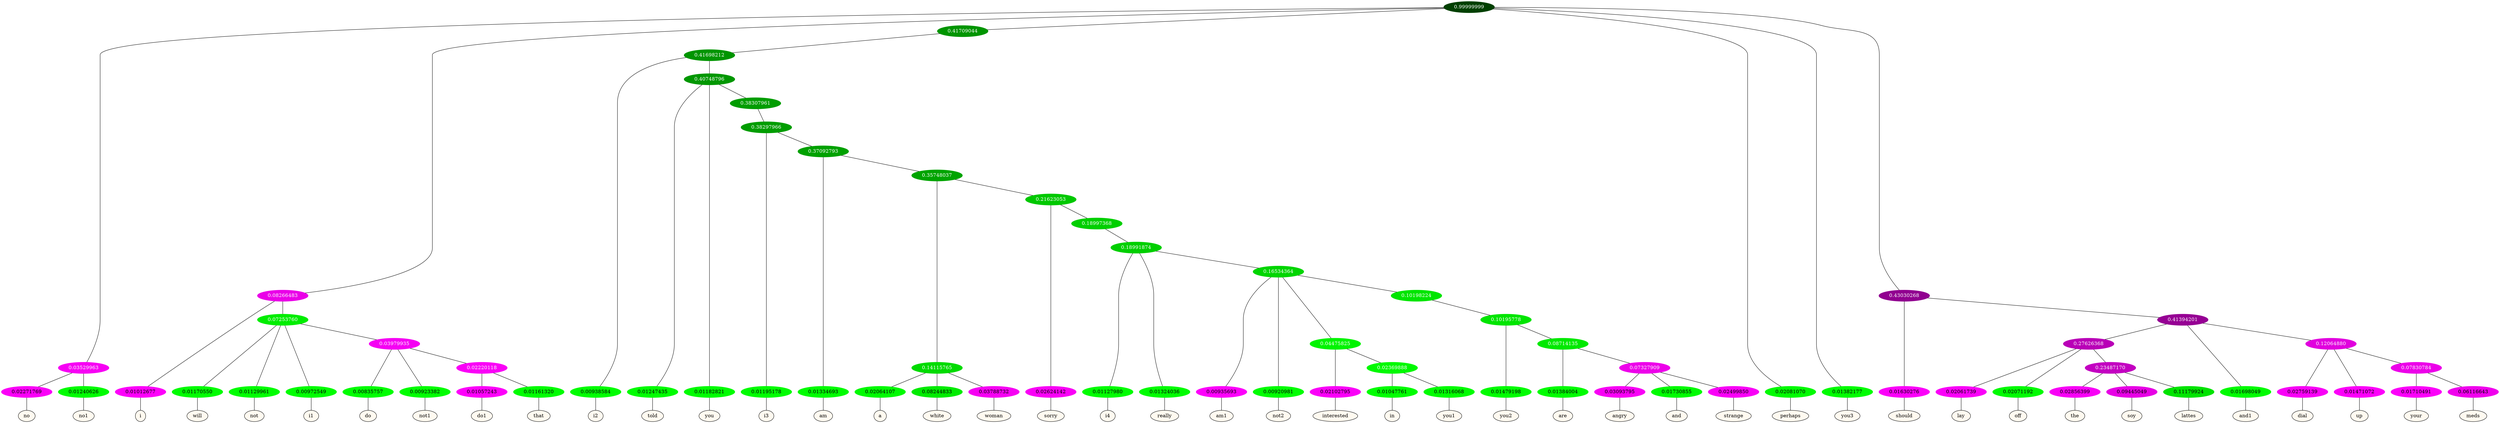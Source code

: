 graph {
	node [format=png height=0.15 nodesep=0.001 ordering=out overlap=prism overlap_scaling=0.01 ranksep=0.001 ratio=0.2 style=filled width=0.15]
	{
		rank=same
		a_w_7 [label=no color=black fillcolor=floralwhite style="filled,solid"]
		a_w_8 [label=no1 color=black fillcolor=floralwhite style="filled,solid"]
		a_w_9 [label=i color=black fillcolor=floralwhite style="filled,solid"]
		a_w_14 [label=will color=black fillcolor=floralwhite style="filled,solid"]
		a_w_15 [label=not color=black fillcolor=floralwhite style="filled,solid"]
		a_w_16 [label=i1 color=black fillcolor=floralwhite style="filled,solid"]
		a_w_23 [label=do color=black fillcolor=floralwhite style="filled,solid"]
		a_w_24 [label=not1 color=black fillcolor=floralwhite style="filled,solid"]
		a_w_35 [label=do1 color=black fillcolor=floralwhite style="filled,solid"]
		a_w_36 [label=that color=black fillcolor=floralwhite style="filled,solid"]
		a_w_18 [label=i2 color=black fillcolor=floralwhite style="filled,solid"]
		a_w_26 [label=told color=black fillcolor=floralwhite style="filled,solid"]
		a_w_27 [label=you color=black fillcolor=floralwhite style="filled,solid"]
		a_w_43 [label=i3 color=black fillcolor=floralwhite style="filled,solid"]
		a_w_45 [label=am color=black fillcolor=floralwhite style="filled,solid"]
		a_w_49 [label=a color=black fillcolor=floralwhite style="filled,solid"]
		a_w_50 [label=white color=black fillcolor=floralwhite style="filled,solid"]
		a_w_51 [label=woman color=black fillcolor=floralwhite style="filled,solid"]
		a_w_52 [label=sorry color=black fillcolor=floralwhite style="filled,solid"]
		a_w_55 [label=i4 color=black fillcolor=floralwhite style="filled,solid"]
		a_w_56 [label=really color=black fillcolor=floralwhite style="filled,solid"]
		a_w_58 [label=am1 color=black fillcolor=floralwhite style="filled,solid"]
		a_w_59 [label=not2 color=black fillcolor=floralwhite style="filled,solid"]
		a_w_62 [label=interested color=black fillcolor=floralwhite style="filled,solid"]
		a_w_65 [label=in color=black fillcolor=floralwhite style="filled,solid"]
		a_w_66 [label=you1 color=black fillcolor=floralwhite style="filled,solid"]
		a_w_67 [label=you2 color=black fillcolor=floralwhite style="filled,solid"]
		a_w_69 [label=are color=black fillcolor=floralwhite style="filled,solid"]
		a_w_71 [label=angry color=black fillcolor=floralwhite style="filled,solid"]
		a_w_72 [label=and color=black fillcolor=floralwhite style="filled,solid"]
		a_w_73 [label=strange color=black fillcolor=floralwhite style="filled,solid"]
		a_w_4 [label=perhaps color=black fillcolor=floralwhite style="filled,solid"]
		a_w_5 [label=you3 color=black fillcolor=floralwhite style="filled,solid"]
		a_w_12 [label=should color=black fillcolor=floralwhite style="filled,solid"]
		a_w_29 [label=lay color=black fillcolor=floralwhite style="filled,solid"]
		a_w_30 [label=off color=black fillcolor=floralwhite style="filled,solid"]
		a_w_38 [label=the color=black fillcolor=floralwhite style="filled,solid"]
		a_w_39 [label=soy color=black fillcolor=floralwhite style="filled,solid"]
		a_w_40 [label=lattes color=black fillcolor=floralwhite style="filled,solid"]
		a_w_21 [label=and1 color=black fillcolor=floralwhite style="filled,solid"]
		a_w_32 [label=dial color=black fillcolor=floralwhite style="filled,solid"]
		a_w_33 [label=up color=black fillcolor=floralwhite style="filled,solid"]
		a_w_41 [label=your color=black fillcolor=floralwhite style="filled,solid"]
		a_w_42 [label=meds color=black fillcolor=floralwhite style="filled,solid"]
	}
	a_n_7 -- a_w_7
	a_n_8 -- a_w_8
	a_n_9 -- a_w_9
	a_n_14 -- a_w_14
	a_n_15 -- a_w_15
	a_n_16 -- a_w_16
	a_n_23 -- a_w_23
	a_n_24 -- a_w_24
	a_n_35 -- a_w_35
	a_n_36 -- a_w_36
	a_n_18 -- a_w_18
	a_n_26 -- a_w_26
	a_n_27 -- a_w_27
	a_n_43 -- a_w_43
	a_n_45 -- a_w_45
	a_n_49 -- a_w_49
	a_n_50 -- a_w_50
	a_n_51 -- a_w_51
	a_n_52 -- a_w_52
	a_n_55 -- a_w_55
	a_n_56 -- a_w_56
	a_n_58 -- a_w_58
	a_n_59 -- a_w_59
	a_n_62 -- a_w_62
	a_n_65 -- a_w_65
	a_n_66 -- a_w_66
	a_n_67 -- a_w_67
	a_n_69 -- a_w_69
	a_n_71 -- a_w_71
	a_n_72 -- a_w_72
	a_n_73 -- a_w_73
	a_n_4 -- a_w_4
	a_n_5 -- a_w_5
	a_n_12 -- a_w_12
	a_n_29 -- a_w_29
	a_n_30 -- a_w_30
	a_n_38 -- a_w_38
	a_n_39 -- a_w_39
	a_n_40 -- a_w_40
	a_n_21 -- a_w_21
	a_n_32 -- a_w_32
	a_n_33 -- a_w_33
	a_n_41 -- a_w_41
	a_n_42 -- a_w_42
	{
		rank=same
		a_n_7 [label=0.02271769 color="0.835 1.000 0.977" fontcolor=black]
		a_n_8 [label=0.01240626 color="0.334 1.000 0.988" fontcolor=black]
		a_n_9 [label=0.01012677 color="0.835 1.000 0.990" fontcolor=black]
		a_n_14 [label=0.01170550 color="0.334 1.000 0.988" fontcolor=black]
		a_n_15 [label=0.01129961 color="0.334 1.000 0.989" fontcolor=black]
		a_n_16 [label=0.00972549 color="0.334 1.000 0.990" fontcolor=black]
		a_n_23 [label=0.00835757 color="0.334 1.000 0.992" fontcolor=black]
		a_n_24 [label=0.00923382 color="0.334 1.000 0.991" fontcolor=black]
		a_n_35 [label=0.01057243 color="0.835 1.000 0.989" fontcolor=black]
		a_n_36 [label=0.01161320 color="0.334 1.000 0.988" fontcolor=black]
		a_n_18 [label=0.00938584 color="0.334 1.000 0.991" fontcolor=black]
		a_n_26 [label=0.01247435 color="0.334 1.000 0.988" fontcolor=black]
		a_n_27 [label=0.01182821 color="0.334 1.000 0.988" fontcolor=black]
		a_n_43 [label=0.01195178 color="0.334 1.000 0.988" fontcolor=black]
		a_n_45 [label=0.01334693 color="0.334 1.000 0.987" fontcolor=black]
		a_n_49 [label=0.02064107 color="0.334 1.000 0.979" fontcolor=black]
		a_n_50 [label=0.08244833 color="0.334 1.000 0.918" fontcolor=black]
		a_n_51 [label=0.03788732 color="0.835 1.000 0.962" fontcolor=black]
		a_n_52 [label=0.02624142 color="0.835 1.000 0.974" fontcolor=black]
		a_n_55 [label=0.01127980 color="0.334 1.000 0.989" fontcolor=black]
		a_n_56 [label=0.01324036 color="0.334 1.000 0.987" fontcolor=black]
		a_n_58 [label=0.00935693 color="0.835 1.000 0.991" fontcolor=black]
		a_n_59 [label=0.00920981 color="0.334 1.000 0.991" fontcolor=black]
		a_n_62 [label=0.02102795 color="0.835 1.000 0.979" fontcolor=black]
		a_n_65 [label=0.01047761 color="0.334 1.000 0.990" fontcolor=black]
		a_n_66 [label=0.01316068 color="0.334 1.000 0.987" fontcolor=black]
		a_n_67 [label=0.01479198 color="0.334 1.000 0.985" fontcolor=black]
		a_n_69 [label=0.01384004 color="0.334 1.000 0.986" fontcolor=black]
		a_n_71 [label=0.03093795 color="0.835 1.000 0.969" fontcolor=black]
		a_n_72 [label=0.01730855 color="0.334 1.000 0.983" fontcolor=black]
		a_n_73 [label=0.02499850 color="0.835 1.000 0.975" fontcolor=black]
		a_n_4 [label=0.02081070 color="0.334 1.000 0.979" fontcolor=black]
		a_n_5 [label=0.01382177 color="0.334 1.000 0.986" fontcolor=black]
		a_n_12 [label=0.01630276 color="0.835 1.000 0.984" fontcolor=black]
		a_n_29 [label=0.02061739 color="0.835 1.000 0.979" fontcolor=black]
		a_n_30 [label=0.02071192 color="0.334 1.000 0.979" fontcolor=black]
		a_n_38 [label=0.02856399 color="0.835 1.000 0.971" fontcolor=black]
		a_n_39 [label=0.09445049 color="0.835 1.000 0.906" fontcolor=black]
		a_n_40 [label=0.11179924 color="0.334 1.000 0.888" fontcolor=black]
		a_n_21 [label=0.01698049 color="0.334 1.000 0.983" fontcolor=black]
		a_n_32 [label=0.02759139 color="0.835 1.000 0.972" fontcolor=black]
		a_n_33 [label=0.01471072 color="0.835 1.000 0.985" fontcolor=black]
		a_n_41 [label=0.01710491 color="0.835 1.000 0.983" fontcolor=black]
		a_n_42 [label=0.06116643 color="0.835 1.000 0.939" fontcolor=black]
	}
	a_n_0 [label=0.99999999 color="0.334 1.000 0.250" fontcolor=grey99]
	a_n_1 [label=0.03529963 color="0.835 1.000 0.965" fontcolor=grey99]
	a_n_0 -- a_n_1
	a_n_2 [label=0.08266483 color="0.835 1.000 0.917" fontcolor=grey99]
	a_n_0 -- a_n_2
	a_n_3 [label=0.41709044 color="0.334 1.000 0.583" fontcolor=grey99]
	a_n_0 -- a_n_3
	a_n_0 -- a_n_4
	a_n_0 -- a_n_5
	a_n_6 [label=0.43030268 color="0.835 1.000 0.570" fontcolor=grey99]
	a_n_0 -- a_n_6
	a_n_1 -- a_n_7
	a_n_1 -- a_n_8
	a_n_2 -- a_n_9
	a_n_10 [label=0.07253760 color="0.334 1.000 0.927" fontcolor=grey99]
	a_n_2 -- a_n_10
	a_n_11 [label=0.41698212 color="0.334 1.000 0.583" fontcolor=grey99]
	a_n_3 -- a_n_11
	a_n_6 -- a_n_12
	a_n_13 [label=0.41394201 color="0.835 1.000 0.586" fontcolor=grey99]
	a_n_6 -- a_n_13
	a_n_10 -- a_n_14
	a_n_10 -- a_n_15
	a_n_10 -- a_n_16
	a_n_17 [label=0.03979935 color="0.835 1.000 0.960" fontcolor=grey99]
	a_n_10 -- a_n_17
	a_n_11 -- a_n_18
	a_n_19 [label=0.40748796 color="0.334 1.000 0.593" fontcolor=grey99]
	a_n_11 -- a_n_19
	a_n_20 [label=0.27626368 color="0.835 1.000 0.724" fontcolor=grey99]
	a_n_13 -- a_n_20
	a_n_13 -- a_n_21
	a_n_22 [label=0.12064880 color="0.835 1.000 0.879" fontcolor=grey99]
	a_n_13 -- a_n_22
	a_n_17 -- a_n_23
	a_n_17 -- a_n_24
	a_n_25 [label=0.02220118 color="0.835 1.000 0.978" fontcolor=grey99]
	a_n_17 -- a_n_25
	a_n_19 -- a_n_26
	a_n_19 -- a_n_27
	a_n_28 [label=0.38307961 color="0.334 1.000 0.617" fontcolor=grey99]
	a_n_19 -- a_n_28
	a_n_20 -- a_n_29
	a_n_20 -- a_n_30
	a_n_31 [label=0.23487170 color="0.835 1.000 0.765" fontcolor=grey99]
	a_n_20 -- a_n_31
	a_n_22 -- a_n_32
	a_n_22 -- a_n_33
	a_n_34 [label=0.07830784 color="0.835 1.000 0.922" fontcolor=grey99]
	a_n_22 -- a_n_34
	a_n_25 -- a_n_35
	a_n_25 -- a_n_36
	a_n_37 [label=0.38297966 color="0.334 1.000 0.617" fontcolor=grey99]
	a_n_28 -- a_n_37
	a_n_31 -- a_n_38
	a_n_31 -- a_n_39
	a_n_31 -- a_n_40
	a_n_34 -- a_n_41
	a_n_34 -- a_n_42
	a_n_37 -- a_n_43
	a_n_44 [label=0.37092793 color="0.334 1.000 0.629" fontcolor=grey99]
	a_n_37 -- a_n_44
	a_n_44 -- a_n_45
	a_n_46 [label=0.35748037 color="0.334 1.000 0.643" fontcolor=grey99]
	a_n_44 -- a_n_46
	a_n_47 [label=0.14115765 color="0.334 1.000 0.859" fontcolor=grey99]
	a_n_46 -- a_n_47
	a_n_48 [label=0.21623053 color="0.334 1.000 0.784" fontcolor=grey99]
	a_n_46 -- a_n_48
	a_n_47 -- a_n_49
	a_n_47 -- a_n_50
	a_n_47 -- a_n_51
	a_n_48 -- a_n_52
	a_n_53 [label=0.18997368 color="0.334 1.000 0.810" fontcolor=grey99]
	a_n_48 -- a_n_53
	a_n_54 [label=0.18991874 color="0.334 1.000 0.810" fontcolor=grey99]
	a_n_53 -- a_n_54
	a_n_54 -- a_n_55
	a_n_54 -- a_n_56
	a_n_57 [label=0.16534364 color="0.334 1.000 0.835" fontcolor=grey99]
	a_n_54 -- a_n_57
	a_n_57 -- a_n_58
	a_n_57 -- a_n_59
	a_n_60 [label=0.04475825 color="0.334 1.000 0.955" fontcolor=grey99]
	a_n_57 -- a_n_60
	a_n_61 [label=0.10198224 color="0.334 1.000 0.898" fontcolor=grey99]
	a_n_57 -- a_n_61
	a_n_60 -- a_n_62
	a_n_63 [label=0.02369888 color="0.334 1.000 0.976" fontcolor=grey99]
	a_n_60 -- a_n_63
	a_n_64 [label=0.10195778 color="0.334 1.000 0.898" fontcolor=grey99]
	a_n_61 -- a_n_64
	a_n_63 -- a_n_65
	a_n_63 -- a_n_66
	a_n_64 -- a_n_67
	a_n_68 [label=0.08714135 color="0.334 1.000 0.913" fontcolor=grey99]
	a_n_64 -- a_n_68
	a_n_68 -- a_n_69
	a_n_70 [label=0.07327909 color="0.835 1.000 0.927" fontcolor=grey99]
	a_n_68 -- a_n_70
	a_n_70 -- a_n_71
	a_n_70 -- a_n_72
	a_n_70 -- a_n_73
}
